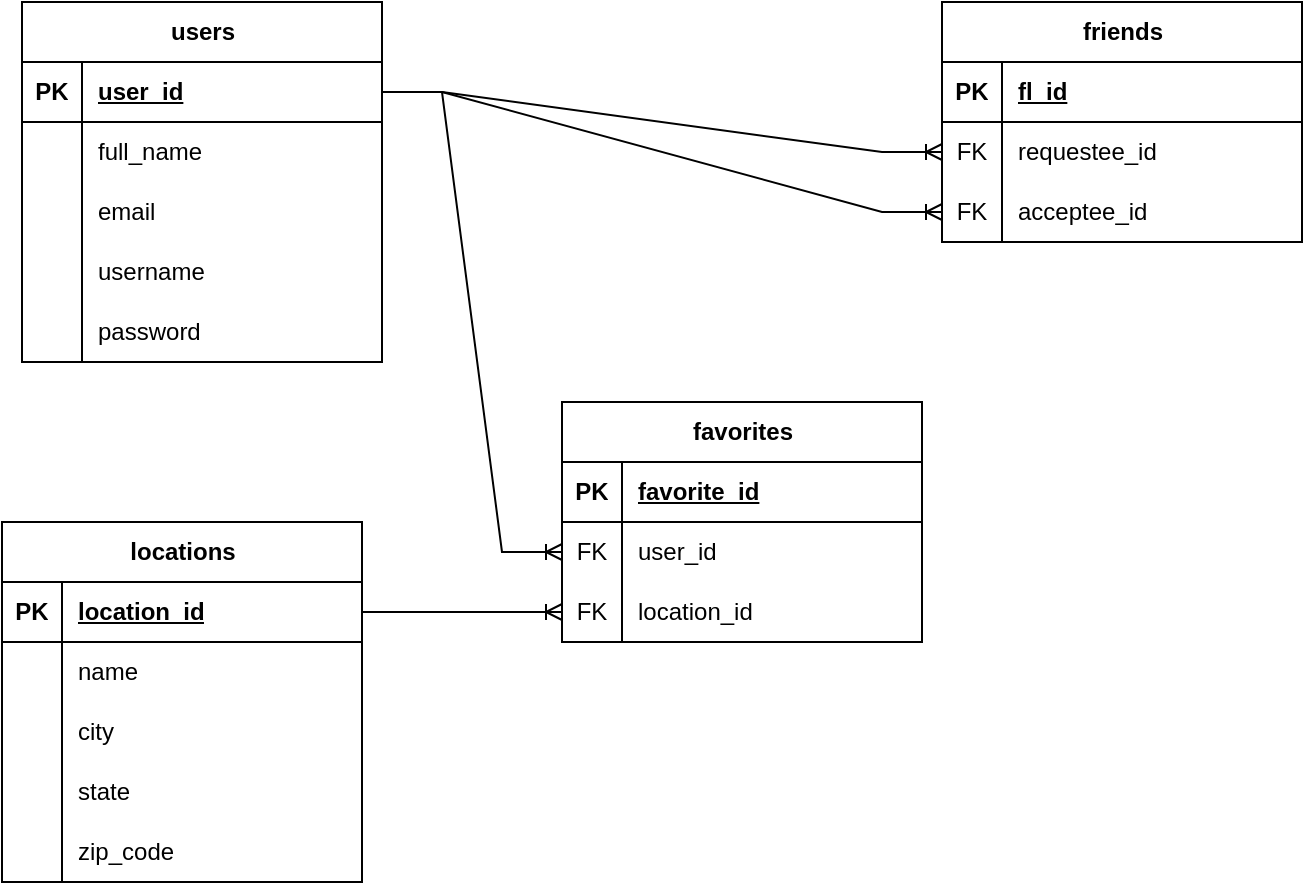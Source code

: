 <mxfile version="22.1.2" type="github">
  <diagram id="R2lEEEUBdFMjLlhIrx00" name="Page-1">
    <mxGraphModel dx="2074" dy="1118" grid="1" gridSize="10" guides="1" tooltips="1" connect="1" arrows="1" fold="1" page="1" pageScale="1" pageWidth="850" pageHeight="1100" math="0" shadow="0" extFonts="Permanent Marker^https://fonts.googleapis.com/css?family=Permanent+Marker">
      <root>
        <mxCell id="0" />
        <mxCell id="1" parent="0" />
        <mxCell id="Js505oLl0Mb-y42Yd-l6-1" value="users" style="shape=table;startSize=30;container=1;collapsible=1;childLayout=tableLayout;fixedRows=1;rowLines=0;fontStyle=1;align=center;resizeLast=1;html=1;" vertex="1" parent="1">
          <mxGeometry x="40" y="60" width="180" height="180" as="geometry" />
        </mxCell>
        <mxCell id="Js505oLl0Mb-y42Yd-l6-2" value="" style="shape=tableRow;horizontal=0;startSize=0;swimlaneHead=0;swimlaneBody=0;fillColor=none;collapsible=0;dropTarget=0;points=[[0,0.5],[1,0.5]];portConstraint=eastwest;top=0;left=0;right=0;bottom=1;" vertex="1" parent="Js505oLl0Mb-y42Yd-l6-1">
          <mxGeometry y="30" width="180" height="30" as="geometry" />
        </mxCell>
        <mxCell id="Js505oLl0Mb-y42Yd-l6-3" value="PK" style="shape=partialRectangle;connectable=0;fillColor=none;top=0;left=0;bottom=0;right=0;fontStyle=1;overflow=hidden;whiteSpace=wrap;html=1;" vertex="1" parent="Js505oLl0Mb-y42Yd-l6-2">
          <mxGeometry width="30" height="30" as="geometry">
            <mxRectangle width="30" height="30" as="alternateBounds" />
          </mxGeometry>
        </mxCell>
        <mxCell id="Js505oLl0Mb-y42Yd-l6-4" value="user_id" style="shape=partialRectangle;connectable=0;fillColor=none;top=0;left=0;bottom=0;right=0;align=left;spacingLeft=6;fontStyle=5;overflow=hidden;whiteSpace=wrap;html=1;" vertex="1" parent="Js505oLl0Mb-y42Yd-l6-2">
          <mxGeometry x="30" width="150" height="30" as="geometry">
            <mxRectangle width="150" height="30" as="alternateBounds" />
          </mxGeometry>
        </mxCell>
        <mxCell id="Js505oLl0Mb-y42Yd-l6-5" value="" style="shape=tableRow;horizontal=0;startSize=0;swimlaneHead=0;swimlaneBody=0;fillColor=none;collapsible=0;dropTarget=0;points=[[0,0.5],[1,0.5]];portConstraint=eastwest;top=0;left=0;right=0;bottom=0;" vertex="1" parent="Js505oLl0Mb-y42Yd-l6-1">
          <mxGeometry y="60" width="180" height="30" as="geometry" />
        </mxCell>
        <mxCell id="Js505oLl0Mb-y42Yd-l6-6" value="" style="shape=partialRectangle;connectable=0;fillColor=none;top=0;left=0;bottom=0;right=0;editable=1;overflow=hidden;whiteSpace=wrap;html=1;" vertex="1" parent="Js505oLl0Mb-y42Yd-l6-5">
          <mxGeometry width="30" height="30" as="geometry">
            <mxRectangle width="30" height="30" as="alternateBounds" />
          </mxGeometry>
        </mxCell>
        <mxCell id="Js505oLl0Mb-y42Yd-l6-7" value="full_name" style="shape=partialRectangle;connectable=0;fillColor=none;top=0;left=0;bottom=0;right=0;align=left;spacingLeft=6;overflow=hidden;whiteSpace=wrap;html=1;" vertex="1" parent="Js505oLl0Mb-y42Yd-l6-5">
          <mxGeometry x="30" width="150" height="30" as="geometry">
            <mxRectangle width="150" height="30" as="alternateBounds" />
          </mxGeometry>
        </mxCell>
        <mxCell id="Js505oLl0Mb-y42Yd-l6-8" value="" style="shape=tableRow;horizontal=0;startSize=0;swimlaneHead=0;swimlaneBody=0;fillColor=none;collapsible=0;dropTarget=0;points=[[0,0.5],[1,0.5]];portConstraint=eastwest;top=0;left=0;right=0;bottom=0;" vertex="1" parent="Js505oLl0Mb-y42Yd-l6-1">
          <mxGeometry y="90" width="180" height="30" as="geometry" />
        </mxCell>
        <mxCell id="Js505oLl0Mb-y42Yd-l6-9" value="" style="shape=partialRectangle;connectable=0;fillColor=none;top=0;left=0;bottom=0;right=0;editable=1;overflow=hidden;whiteSpace=wrap;html=1;" vertex="1" parent="Js505oLl0Mb-y42Yd-l6-8">
          <mxGeometry width="30" height="30" as="geometry">
            <mxRectangle width="30" height="30" as="alternateBounds" />
          </mxGeometry>
        </mxCell>
        <mxCell id="Js505oLl0Mb-y42Yd-l6-10" value="email" style="shape=partialRectangle;connectable=0;fillColor=none;top=0;left=0;bottom=0;right=0;align=left;spacingLeft=6;overflow=hidden;whiteSpace=wrap;html=1;" vertex="1" parent="Js505oLl0Mb-y42Yd-l6-8">
          <mxGeometry x="30" width="150" height="30" as="geometry">
            <mxRectangle width="150" height="30" as="alternateBounds" />
          </mxGeometry>
        </mxCell>
        <mxCell id="Js505oLl0Mb-y42Yd-l6-11" value="" style="shape=tableRow;horizontal=0;startSize=0;swimlaneHead=0;swimlaneBody=0;fillColor=none;collapsible=0;dropTarget=0;points=[[0,0.5],[1,0.5]];portConstraint=eastwest;top=0;left=0;right=0;bottom=0;" vertex="1" parent="Js505oLl0Mb-y42Yd-l6-1">
          <mxGeometry y="120" width="180" height="30" as="geometry" />
        </mxCell>
        <mxCell id="Js505oLl0Mb-y42Yd-l6-12" value="" style="shape=partialRectangle;connectable=0;fillColor=none;top=0;left=0;bottom=0;right=0;editable=1;overflow=hidden;whiteSpace=wrap;html=1;" vertex="1" parent="Js505oLl0Mb-y42Yd-l6-11">
          <mxGeometry width="30" height="30" as="geometry">
            <mxRectangle width="30" height="30" as="alternateBounds" />
          </mxGeometry>
        </mxCell>
        <mxCell id="Js505oLl0Mb-y42Yd-l6-13" value="username" style="shape=partialRectangle;connectable=0;fillColor=none;top=0;left=0;bottom=0;right=0;align=left;spacingLeft=6;overflow=hidden;whiteSpace=wrap;html=1;" vertex="1" parent="Js505oLl0Mb-y42Yd-l6-11">
          <mxGeometry x="30" width="150" height="30" as="geometry">
            <mxRectangle width="150" height="30" as="alternateBounds" />
          </mxGeometry>
        </mxCell>
        <mxCell id="Js505oLl0Mb-y42Yd-l6-20" style="shape=tableRow;horizontal=0;startSize=0;swimlaneHead=0;swimlaneBody=0;fillColor=none;collapsible=0;dropTarget=0;points=[[0,0.5],[1,0.5]];portConstraint=eastwest;top=0;left=0;right=0;bottom=0;" vertex="1" parent="Js505oLl0Mb-y42Yd-l6-1">
          <mxGeometry y="150" width="180" height="30" as="geometry" />
        </mxCell>
        <mxCell id="Js505oLl0Mb-y42Yd-l6-21" style="shape=partialRectangle;connectable=0;fillColor=none;top=0;left=0;bottom=0;right=0;editable=1;overflow=hidden;whiteSpace=wrap;html=1;" vertex="1" parent="Js505oLl0Mb-y42Yd-l6-20">
          <mxGeometry width="30" height="30" as="geometry">
            <mxRectangle width="30" height="30" as="alternateBounds" />
          </mxGeometry>
        </mxCell>
        <mxCell id="Js505oLl0Mb-y42Yd-l6-22" value="password" style="shape=partialRectangle;connectable=0;fillColor=none;top=0;left=0;bottom=0;right=0;align=left;spacingLeft=6;overflow=hidden;whiteSpace=wrap;html=1;" vertex="1" parent="Js505oLl0Mb-y42Yd-l6-20">
          <mxGeometry x="30" width="150" height="30" as="geometry">
            <mxRectangle width="150" height="30" as="alternateBounds" />
          </mxGeometry>
        </mxCell>
        <mxCell id="Js505oLl0Mb-y42Yd-l6-23" value="friends" style="shape=table;startSize=30;container=1;collapsible=1;childLayout=tableLayout;fixedRows=1;rowLines=0;fontStyle=1;align=center;resizeLast=1;html=1;" vertex="1" parent="1">
          <mxGeometry x="500" y="60" width="180" height="120" as="geometry" />
        </mxCell>
        <mxCell id="Js505oLl0Mb-y42Yd-l6-24" value="" style="shape=tableRow;horizontal=0;startSize=0;swimlaneHead=0;swimlaneBody=0;fillColor=none;collapsible=0;dropTarget=0;points=[[0,0.5],[1,0.5]];portConstraint=eastwest;top=0;left=0;right=0;bottom=1;" vertex="1" parent="Js505oLl0Mb-y42Yd-l6-23">
          <mxGeometry y="30" width="180" height="30" as="geometry" />
        </mxCell>
        <mxCell id="Js505oLl0Mb-y42Yd-l6-25" value="PK" style="shape=partialRectangle;connectable=0;fillColor=none;top=0;left=0;bottom=0;right=0;fontStyle=1;overflow=hidden;whiteSpace=wrap;html=1;" vertex="1" parent="Js505oLl0Mb-y42Yd-l6-24">
          <mxGeometry width="30" height="30" as="geometry">
            <mxRectangle width="30" height="30" as="alternateBounds" />
          </mxGeometry>
        </mxCell>
        <mxCell id="Js505oLl0Mb-y42Yd-l6-26" value="fl_id" style="shape=partialRectangle;connectable=0;fillColor=none;top=0;left=0;bottom=0;right=0;align=left;spacingLeft=6;fontStyle=5;overflow=hidden;whiteSpace=wrap;html=1;" vertex="1" parent="Js505oLl0Mb-y42Yd-l6-24">
          <mxGeometry x="30" width="150" height="30" as="geometry">
            <mxRectangle width="150" height="30" as="alternateBounds" />
          </mxGeometry>
        </mxCell>
        <mxCell id="Js505oLl0Mb-y42Yd-l6-27" value="" style="shape=tableRow;horizontal=0;startSize=0;swimlaneHead=0;swimlaneBody=0;fillColor=none;collapsible=0;dropTarget=0;points=[[0,0.5],[1,0.5]];portConstraint=eastwest;top=0;left=0;right=0;bottom=0;" vertex="1" parent="Js505oLl0Mb-y42Yd-l6-23">
          <mxGeometry y="60" width="180" height="30" as="geometry" />
        </mxCell>
        <mxCell id="Js505oLl0Mb-y42Yd-l6-28" value="FK" style="shape=partialRectangle;connectable=0;fillColor=none;top=0;left=0;bottom=0;right=0;editable=1;overflow=hidden;whiteSpace=wrap;html=1;" vertex="1" parent="Js505oLl0Mb-y42Yd-l6-27">
          <mxGeometry width="30" height="30" as="geometry">
            <mxRectangle width="30" height="30" as="alternateBounds" />
          </mxGeometry>
        </mxCell>
        <mxCell id="Js505oLl0Mb-y42Yd-l6-29" value="requestee_id" style="shape=partialRectangle;connectable=0;fillColor=none;top=0;left=0;bottom=0;right=0;align=left;spacingLeft=6;overflow=hidden;whiteSpace=wrap;html=1;" vertex="1" parent="Js505oLl0Mb-y42Yd-l6-27">
          <mxGeometry x="30" width="150" height="30" as="geometry">
            <mxRectangle width="150" height="30" as="alternateBounds" />
          </mxGeometry>
        </mxCell>
        <mxCell id="Js505oLl0Mb-y42Yd-l6-30" value="" style="shape=tableRow;horizontal=0;startSize=0;swimlaneHead=0;swimlaneBody=0;fillColor=none;collapsible=0;dropTarget=0;points=[[0,0.5],[1,0.5]];portConstraint=eastwest;top=0;left=0;right=0;bottom=0;" vertex="1" parent="Js505oLl0Mb-y42Yd-l6-23">
          <mxGeometry y="90" width="180" height="30" as="geometry" />
        </mxCell>
        <mxCell id="Js505oLl0Mb-y42Yd-l6-31" value="FK" style="shape=partialRectangle;connectable=0;fillColor=none;top=0;left=0;bottom=0;right=0;editable=1;overflow=hidden;whiteSpace=wrap;html=1;" vertex="1" parent="Js505oLl0Mb-y42Yd-l6-30">
          <mxGeometry width="30" height="30" as="geometry">
            <mxRectangle width="30" height="30" as="alternateBounds" />
          </mxGeometry>
        </mxCell>
        <mxCell id="Js505oLl0Mb-y42Yd-l6-32" value="acceptee_id" style="shape=partialRectangle;connectable=0;fillColor=none;top=0;left=0;bottom=0;right=0;align=left;spacingLeft=6;overflow=hidden;whiteSpace=wrap;html=1;" vertex="1" parent="Js505oLl0Mb-y42Yd-l6-30">
          <mxGeometry x="30" width="150" height="30" as="geometry">
            <mxRectangle width="150" height="30" as="alternateBounds" />
          </mxGeometry>
        </mxCell>
        <mxCell id="Js505oLl0Mb-y42Yd-l6-38" value="locations" style="shape=table;startSize=30;container=1;collapsible=1;childLayout=tableLayout;fixedRows=1;rowLines=0;fontStyle=1;align=center;resizeLast=1;html=1;" vertex="1" parent="1">
          <mxGeometry x="30" y="320" width="180" height="180" as="geometry" />
        </mxCell>
        <mxCell id="Js505oLl0Mb-y42Yd-l6-39" value="" style="shape=tableRow;horizontal=0;startSize=0;swimlaneHead=0;swimlaneBody=0;fillColor=none;collapsible=0;dropTarget=0;points=[[0,0.5],[1,0.5]];portConstraint=eastwest;top=0;left=0;right=0;bottom=1;" vertex="1" parent="Js505oLl0Mb-y42Yd-l6-38">
          <mxGeometry y="30" width="180" height="30" as="geometry" />
        </mxCell>
        <mxCell id="Js505oLl0Mb-y42Yd-l6-40" value="PK" style="shape=partialRectangle;connectable=0;fillColor=none;top=0;left=0;bottom=0;right=0;fontStyle=1;overflow=hidden;whiteSpace=wrap;html=1;" vertex="1" parent="Js505oLl0Mb-y42Yd-l6-39">
          <mxGeometry width="30" height="30" as="geometry">
            <mxRectangle width="30" height="30" as="alternateBounds" />
          </mxGeometry>
        </mxCell>
        <mxCell id="Js505oLl0Mb-y42Yd-l6-41" value="location_id" style="shape=partialRectangle;connectable=0;fillColor=none;top=0;left=0;bottom=0;right=0;align=left;spacingLeft=6;fontStyle=5;overflow=hidden;whiteSpace=wrap;html=1;" vertex="1" parent="Js505oLl0Mb-y42Yd-l6-39">
          <mxGeometry x="30" width="150" height="30" as="geometry">
            <mxRectangle width="150" height="30" as="alternateBounds" />
          </mxGeometry>
        </mxCell>
        <mxCell id="Js505oLl0Mb-y42Yd-l6-42" value="" style="shape=tableRow;horizontal=0;startSize=0;swimlaneHead=0;swimlaneBody=0;fillColor=none;collapsible=0;dropTarget=0;points=[[0,0.5],[1,0.5]];portConstraint=eastwest;top=0;left=0;right=0;bottom=0;" vertex="1" parent="Js505oLl0Mb-y42Yd-l6-38">
          <mxGeometry y="60" width="180" height="30" as="geometry" />
        </mxCell>
        <mxCell id="Js505oLl0Mb-y42Yd-l6-43" value="" style="shape=partialRectangle;connectable=0;fillColor=none;top=0;left=0;bottom=0;right=0;editable=1;overflow=hidden;whiteSpace=wrap;html=1;" vertex="1" parent="Js505oLl0Mb-y42Yd-l6-42">
          <mxGeometry width="30" height="30" as="geometry">
            <mxRectangle width="30" height="30" as="alternateBounds" />
          </mxGeometry>
        </mxCell>
        <mxCell id="Js505oLl0Mb-y42Yd-l6-44" value="name" style="shape=partialRectangle;connectable=0;fillColor=none;top=0;left=0;bottom=0;right=0;align=left;spacingLeft=6;overflow=hidden;whiteSpace=wrap;html=1;" vertex="1" parent="Js505oLl0Mb-y42Yd-l6-42">
          <mxGeometry x="30" width="150" height="30" as="geometry">
            <mxRectangle width="150" height="30" as="alternateBounds" />
          </mxGeometry>
        </mxCell>
        <mxCell id="Js505oLl0Mb-y42Yd-l6-45" value="" style="shape=tableRow;horizontal=0;startSize=0;swimlaneHead=0;swimlaneBody=0;fillColor=none;collapsible=0;dropTarget=0;points=[[0,0.5],[1,0.5]];portConstraint=eastwest;top=0;left=0;right=0;bottom=0;" vertex="1" parent="Js505oLl0Mb-y42Yd-l6-38">
          <mxGeometry y="90" width="180" height="30" as="geometry" />
        </mxCell>
        <mxCell id="Js505oLl0Mb-y42Yd-l6-46" value="" style="shape=partialRectangle;connectable=0;fillColor=none;top=0;left=0;bottom=0;right=0;editable=1;overflow=hidden;whiteSpace=wrap;html=1;" vertex="1" parent="Js505oLl0Mb-y42Yd-l6-45">
          <mxGeometry width="30" height="30" as="geometry">
            <mxRectangle width="30" height="30" as="alternateBounds" />
          </mxGeometry>
        </mxCell>
        <mxCell id="Js505oLl0Mb-y42Yd-l6-47" value="city" style="shape=partialRectangle;connectable=0;fillColor=none;top=0;left=0;bottom=0;right=0;align=left;spacingLeft=6;overflow=hidden;whiteSpace=wrap;html=1;" vertex="1" parent="Js505oLl0Mb-y42Yd-l6-45">
          <mxGeometry x="30" width="150" height="30" as="geometry">
            <mxRectangle width="150" height="30" as="alternateBounds" />
          </mxGeometry>
        </mxCell>
        <mxCell id="Js505oLl0Mb-y42Yd-l6-48" value="" style="shape=tableRow;horizontal=0;startSize=0;swimlaneHead=0;swimlaneBody=0;fillColor=none;collapsible=0;dropTarget=0;points=[[0,0.5],[1,0.5]];portConstraint=eastwest;top=0;left=0;right=0;bottom=0;" vertex="1" parent="Js505oLl0Mb-y42Yd-l6-38">
          <mxGeometry y="120" width="180" height="30" as="geometry" />
        </mxCell>
        <mxCell id="Js505oLl0Mb-y42Yd-l6-49" value="" style="shape=partialRectangle;connectable=0;fillColor=none;top=0;left=0;bottom=0;right=0;editable=1;overflow=hidden;whiteSpace=wrap;html=1;" vertex="1" parent="Js505oLl0Mb-y42Yd-l6-48">
          <mxGeometry width="30" height="30" as="geometry">
            <mxRectangle width="30" height="30" as="alternateBounds" />
          </mxGeometry>
        </mxCell>
        <mxCell id="Js505oLl0Mb-y42Yd-l6-50" value="state" style="shape=partialRectangle;connectable=0;fillColor=none;top=0;left=0;bottom=0;right=0;align=left;spacingLeft=6;overflow=hidden;whiteSpace=wrap;html=1;" vertex="1" parent="Js505oLl0Mb-y42Yd-l6-48">
          <mxGeometry x="30" width="150" height="30" as="geometry">
            <mxRectangle width="150" height="30" as="alternateBounds" />
          </mxGeometry>
        </mxCell>
        <mxCell id="Js505oLl0Mb-y42Yd-l6-64" style="shape=tableRow;horizontal=0;startSize=0;swimlaneHead=0;swimlaneBody=0;fillColor=none;collapsible=0;dropTarget=0;points=[[0,0.5],[1,0.5]];portConstraint=eastwest;top=0;left=0;right=0;bottom=0;" vertex="1" parent="Js505oLl0Mb-y42Yd-l6-38">
          <mxGeometry y="150" width="180" height="30" as="geometry" />
        </mxCell>
        <mxCell id="Js505oLl0Mb-y42Yd-l6-65" style="shape=partialRectangle;connectable=0;fillColor=none;top=0;left=0;bottom=0;right=0;editable=1;overflow=hidden;whiteSpace=wrap;html=1;" vertex="1" parent="Js505oLl0Mb-y42Yd-l6-64">
          <mxGeometry width="30" height="30" as="geometry">
            <mxRectangle width="30" height="30" as="alternateBounds" />
          </mxGeometry>
        </mxCell>
        <mxCell id="Js505oLl0Mb-y42Yd-l6-66" value="zip_code" style="shape=partialRectangle;connectable=0;fillColor=none;top=0;left=0;bottom=0;right=0;align=left;spacingLeft=6;overflow=hidden;whiteSpace=wrap;html=1;" vertex="1" parent="Js505oLl0Mb-y42Yd-l6-64">
          <mxGeometry x="30" width="150" height="30" as="geometry">
            <mxRectangle width="150" height="30" as="alternateBounds" />
          </mxGeometry>
        </mxCell>
        <mxCell id="Js505oLl0Mb-y42Yd-l6-51" value="favorites" style="shape=table;startSize=30;container=1;collapsible=1;childLayout=tableLayout;fixedRows=1;rowLines=0;fontStyle=1;align=center;resizeLast=1;html=1;" vertex="1" parent="1">
          <mxGeometry x="310" y="260" width="180" height="120" as="geometry" />
        </mxCell>
        <mxCell id="Js505oLl0Mb-y42Yd-l6-52" value="" style="shape=tableRow;horizontal=0;startSize=0;swimlaneHead=0;swimlaneBody=0;fillColor=none;collapsible=0;dropTarget=0;points=[[0,0.5],[1,0.5]];portConstraint=eastwest;top=0;left=0;right=0;bottom=1;" vertex="1" parent="Js505oLl0Mb-y42Yd-l6-51">
          <mxGeometry y="30" width="180" height="30" as="geometry" />
        </mxCell>
        <mxCell id="Js505oLl0Mb-y42Yd-l6-53" value="PK" style="shape=partialRectangle;connectable=0;fillColor=none;top=0;left=0;bottom=0;right=0;fontStyle=1;overflow=hidden;whiteSpace=wrap;html=1;" vertex="1" parent="Js505oLl0Mb-y42Yd-l6-52">
          <mxGeometry width="30" height="30" as="geometry">
            <mxRectangle width="30" height="30" as="alternateBounds" />
          </mxGeometry>
        </mxCell>
        <mxCell id="Js505oLl0Mb-y42Yd-l6-54" value="favorite_id" style="shape=partialRectangle;connectable=0;fillColor=none;top=0;left=0;bottom=0;right=0;align=left;spacingLeft=6;fontStyle=5;overflow=hidden;whiteSpace=wrap;html=1;" vertex="1" parent="Js505oLl0Mb-y42Yd-l6-52">
          <mxGeometry x="30" width="150" height="30" as="geometry">
            <mxRectangle width="150" height="30" as="alternateBounds" />
          </mxGeometry>
        </mxCell>
        <mxCell id="Js505oLl0Mb-y42Yd-l6-55" value="" style="shape=tableRow;horizontal=0;startSize=0;swimlaneHead=0;swimlaneBody=0;fillColor=none;collapsible=0;dropTarget=0;points=[[0,0.5],[1,0.5]];portConstraint=eastwest;top=0;left=0;right=0;bottom=0;" vertex="1" parent="Js505oLl0Mb-y42Yd-l6-51">
          <mxGeometry y="60" width="180" height="30" as="geometry" />
        </mxCell>
        <mxCell id="Js505oLl0Mb-y42Yd-l6-56" value="FK" style="shape=partialRectangle;connectable=0;fillColor=none;top=0;left=0;bottom=0;right=0;editable=1;overflow=hidden;whiteSpace=wrap;html=1;" vertex="1" parent="Js505oLl0Mb-y42Yd-l6-55">
          <mxGeometry width="30" height="30" as="geometry">
            <mxRectangle width="30" height="30" as="alternateBounds" />
          </mxGeometry>
        </mxCell>
        <mxCell id="Js505oLl0Mb-y42Yd-l6-57" value="user_id" style="shape=partialRectangle;connectable=0;fillColor=none;top=0;left=0;bottom=0;right=0;align=left;spacingLeft=6;overflow=hidden;whiteSpace=wrap;html=1;" vertex="1" parent="Js505oLl0Mb-y42Yd-l6-55">
          <mxGeometry x="30" width="150" height="30" as="geometry">
            <mxRectangle width="150" height="30" as="alternateBounds" />
          </mxGeometry>
        </mxCell>
        <mxCell id="Js505oLl0Mb-y42Yd-l6-58" value="" style="shape=tableRow;horizontal=0;startSize=0;swimlaneHead=0;swimlaneBody=0;fillColor=none;collapsible=0;dropTarget=0;points=[[0,0.5],[1,0.5]];portConstraint=eastwest;top=0;left=0;right=0;bottom=0;" vertex="1" parent="Js505oLl0Mb-y42Yd-l6-51">
          <mxGeometry y="90" width="180" height="30" as="geometry" />
        </mxCell>
        <mxCell id="Js505oLl0Mb-y42Yd-l6-59" value="FK" style="shape=partialRectangle;connectable=0;fillColor=none;top=0;left=0;bottom=0;right=0;editable=1;overflow=hidden;whiteSpace=wrap;html=1;" vertex="1" parent="Js505oLl0Mb-y42Yd-l6-58">
          <mxGeometry width="30" height="30" as="geometry">
            <mxRectangle width="30" height="30" as="alternateBounds" />
          </mxGeometry>
        </mxCell>
        <mxCell id="Js505oLl0Mb-y42Yd-l6-60" value="location_id" style="shape=partialRectangle;connectable=0;fillColor=none;top=0;left=0;bottom=0;right=0;align=left;spacingLeft=6;overflow=hidden;whiteSpace=wrap;html=1;" vertex="1" parent="Js505oLl0Mb-y42Yd-l6-58">
          <mxGeometry x="30" width="150" height="30" as="geometry">
            <mxRectangle width="150" height="30" as="alternateBounds" />
          </mxGeometry>
        </mxCell>
        <mxCell id="Js505oLl0Mb-y42Yd-l6-68" value="" style="edgeStyle=entityRelationEdgeStyle;fontSize=12;html=1;endArrow=ERoneToMany;rounded=0;" edge="1" parent="1" source="Js505oLl0Mb-y42Yd-l6-2" target="Js505oLl0Mb-y42Yd-l6-55">
          <mxGeometry width="100" height="100" relative="1" as="geometry">
            <mxPoint x="230" y="115" as="sourcePoint" />
            <mxPoint x="510" y="175" as="targetPoint" />
            <Array as="points">
              <mxPoint x="370" y="180" />
              <mxPoint x="370" y="160" />
              <mxPoint x="400" y="160" />
              <mxPoint x="370" y="170" />
            </Array>
          </mxGeometry>
        </mxCell>
        <mxCell id="Js505oLl0Mb-y42Yd-l6-70" value="" style="edgeStyle=entityRelationEdgeStyle;fontSize=12;html=1;endArrow=ERoneToMany;rounded=0;" edge="1" parent="1" source="Js505oLl0Mb-y42Yd-l6-2" target="Js505oLl0Mb-y42Yd-l6-27">
          <mxGeometry width="100" height="100" relative="1" as="geometry">
            <mxPoint x="230" y="115" as="sourcePoint" />
            <mxPoint x="320" y="345" as="targetPoint" />
            <Array as="points">
              <mxPoint x="380" y="190" />
              <mxPoint x="380" y="170" />
              <mxPoint x="410" y="170" />
              <mxPoint x="380" y="180" />
            </Array>
          </mxGeometry>
        </mxCell>
        <mxCell id="Js505oLl0Mb-y42Yd-l6-72" value="" style="edgeStyle=entityRelationEdgeStyle;fontSize=12;html=1;endArrow=ERoneToMany;rounded=0;" edge="1" parent="1" source="Js505oLl0Mb-y42Yd-l6-39" target="Js505oLl0Mb-y42Yd-l6-58">
          <mxGeometry width="100" height="100" relative="1" as="geometry">
            <mxPoint x="230" y="115" as="sourcePoint" />
            <mxPoint x="320" y="345" as="targetPoint" />
            <Array as="points">
              <mxPoint x="380" y="190" />
              <mxPoint x="380" y="170" />
              <mxPoint x="410" y="170" />
              <mxPoint x="380" y="180" />
            </Array>
          </mxGeometry>
        </mxCell>
        <mxCell id="Js505oLl0Mb-y42Yd-l6-73" value="" style="edgeStyle=entityRelationEdgeStyle;fontSize=12;html=1;endArrow=ERoneToMany;rounded=0;" edge="1" parent="1" source="Js505oLl0Mb-y42Yd-l6-2" target="Js505oLl0Mb-y42Yd-l6-30">
          <mxGeometry width="100" height="100" relative="1" as="geometry">
            <mxPoint x="230" y="115" as="sourcePoint" />
            <mxPoint x="510" y="145" as="targetPoint" />
            <Array as="points">
              <mxPoint x="390" y="200" />
              <mxPoint x="390" y="180" />
              <mxPoint x="420" y="180" />
              <mxPoint x="390" y="190" />
            </Array>
          </mxGeometry>
        </mxCell>
      </root>
    </mxGraphModel>
  </diagram>
</mxfile>
